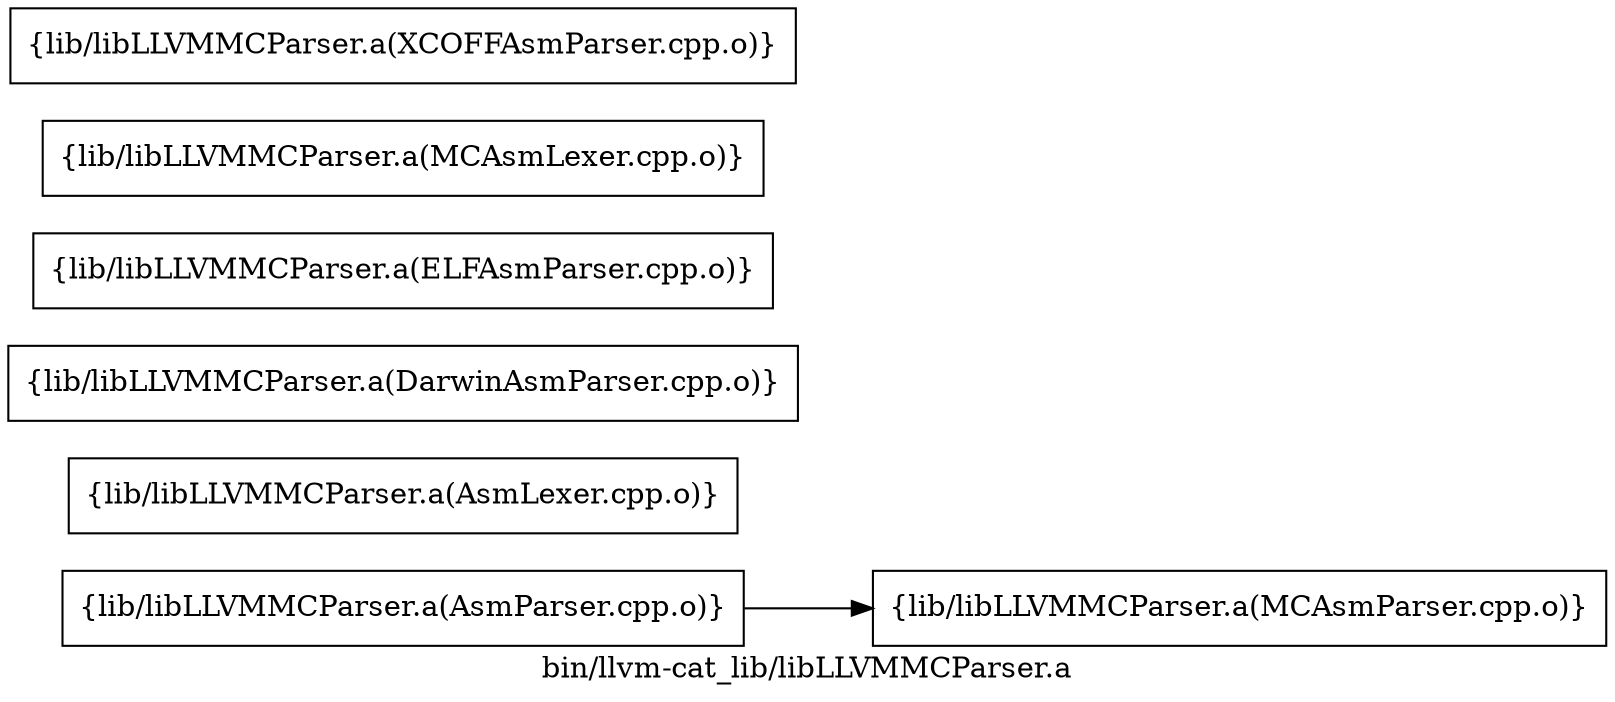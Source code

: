 digraph "bin/llvm-cat_lib/libLLVMMCParser.a" {
	label="bin/llvm-cat_lib/libLLVMMCParser.a";
	rankdir=LR;
	{ rank=same; Node0x555c105544f8;  }

	Node0x555c105544f8 [shape=record,shape=box,group=0,label="{lib/libLLVMMCParser.a(AsmParser.cpp.o)}"];
	Node0x555c105544f8 -> Node0x555c10550308;
	Node0x555c10550308 [shape=record,shape=box,group=0,label="{lib/libLLVMMCParser.a(MCAsmParser.cpp.o)}"];
	Node0x555c1054e4b8 [shape=record,shape=box,group=0,label="{lib/libLLVMMCParser.a(AsmLexer.cpp.o)}"];
	Node0x555c10551a28 [shape=record,shape=box,group=0,label="{lib/libLLVMMCParser.a(DarwinAsmParser.cpp.o)}"];
	Node0x555c10551ca8 [shape=record,shape=box,group=0,label="{lib/libLLVMMCParser.a(ELFAsmParser.cpp.o)}"];
	Node0x555c10552978 [shape=record,shape=box,group=0,label="{lib/libLLVMMCParser.a(MCAsmLexer.cpp.o)}"];
	Node0x555c105552b8 [shape=record,shape=box,group=0,label="{lib/libLLVMMCParser.a(XCOFFAsmParser.cpp.o)}"];
}
